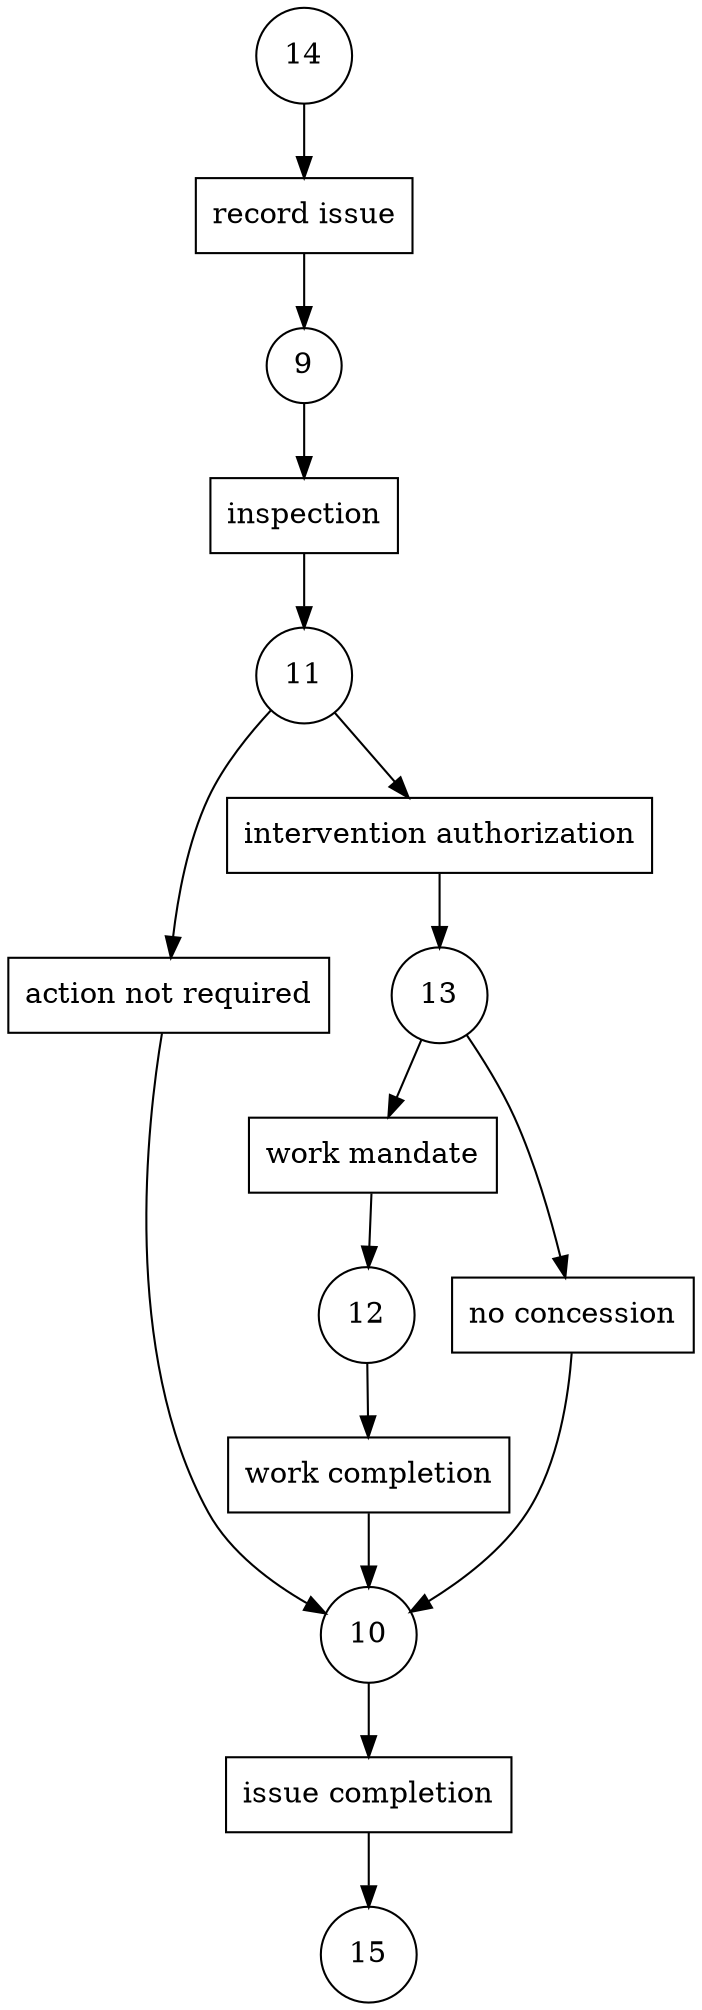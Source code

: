 digraph SourceGra {
x1 [shape = box label="record issue"];
x2 [shape = box label="issue completion"];
x3 [shape = box label="work completion"];
x4 [shape = box label="inspection"];
x5 [shape = box label="work mandate"];
x6 [shape = box label="action not required"];
x7 [shape = box label="intervention authorization"];
x8 [shape = box label="no concession"];
x9 [shape = circle label="9"];
x10 [shape = circle label="10"];
x11 [shape = circle label="11"];
x12 [shape = circle label="12"];
x13 [shape = circle label="13"];
x14 [shape = circle label="14"];
x15 [shape = circle label="15"];
x1 -> x9;
x2 -> x15;
x3 -> x10;
x4 -> x11;
x5 -> x12;
x6 -> x10;
x7 -> x13;
x8 -> x10;
x9 -> x4;
x10 -> x2;
x11 -> x6;
x11 -> x7;
x12 -> x3;
x13 -> x8;
x13 -> x5;
x14 -> x1;
}